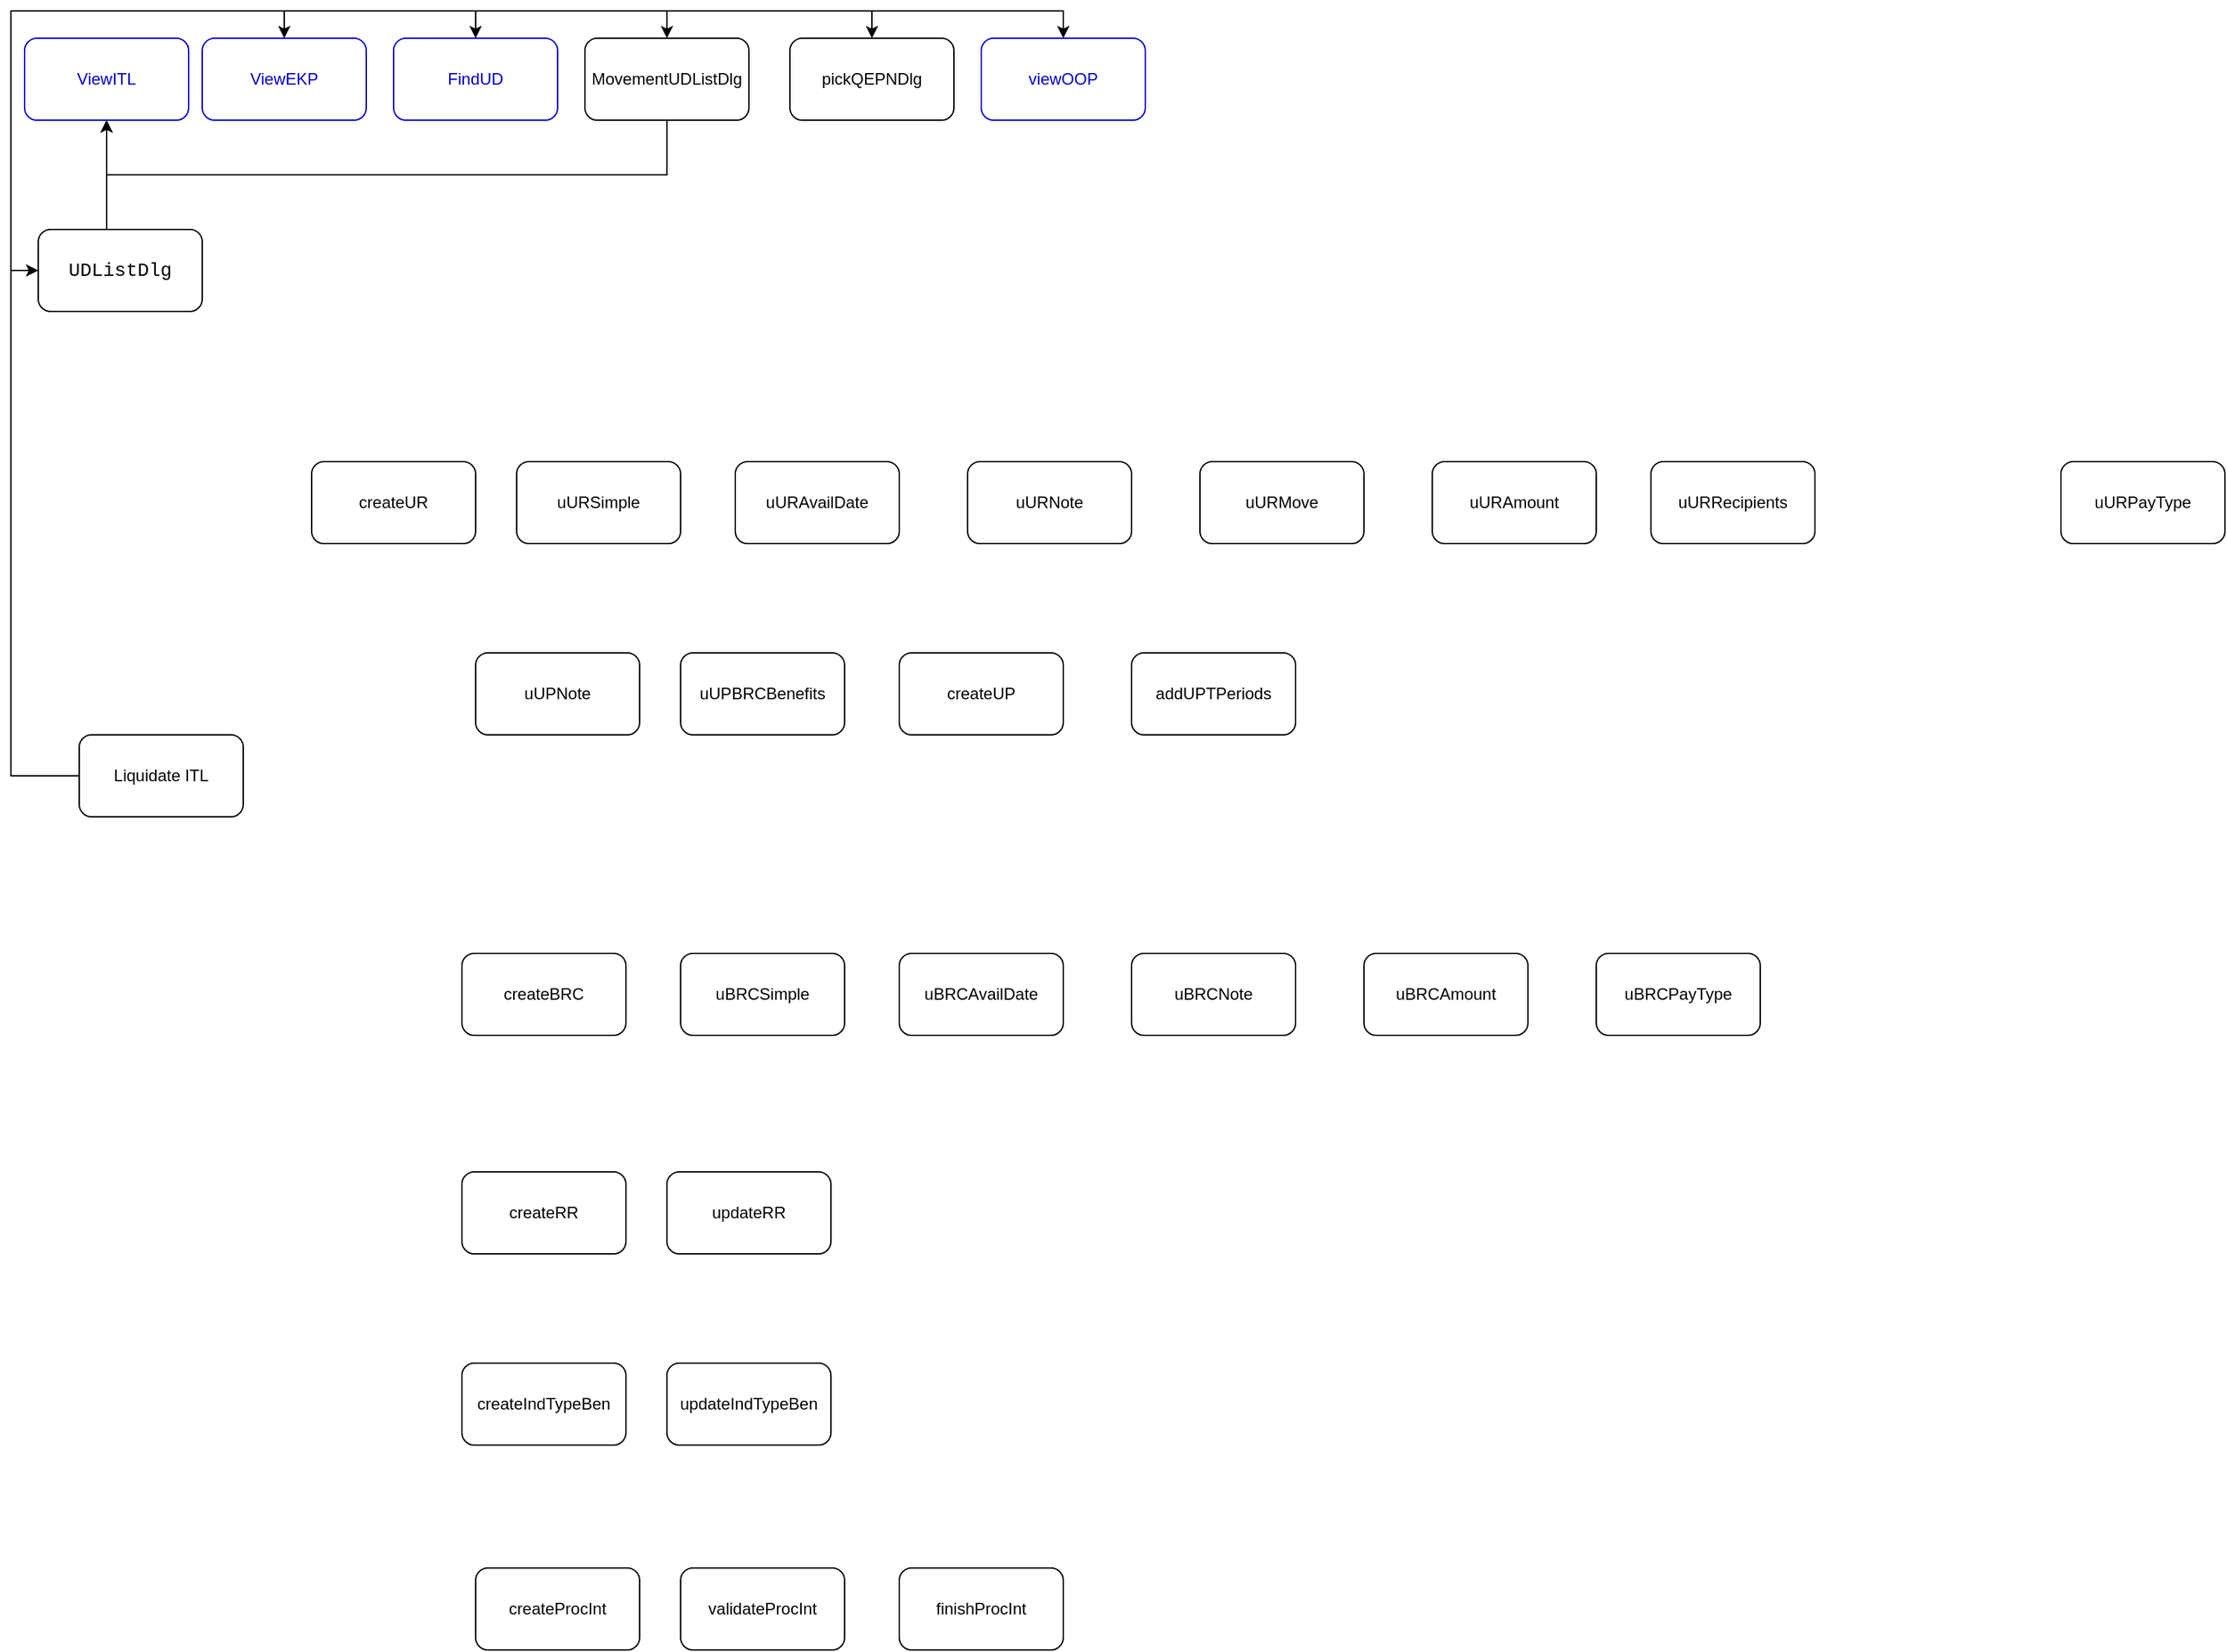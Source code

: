<mxfile version="20.7.4" type="github">
  <diagram name="Page-1" id="ff44883e-f642-bcb2-894b-16b3d25a3f0b">
    <mxGraphModel dx="1687" dy="899" grid="1" gridSize="10" guides="1" tooltips="1" connect="1" arrows="1" fold="1" page="1" pageScale="1.5" pageWidth="1169" pageHeight="827" background="none" math="0" shadow="0">
      <root>
        <mxCell id="0" style=";html=1;" />
        <mxCell id="1" style=";html=1;" parent="0" />
        <mxCell id="CPEBWeiOF8M4rC8Qsgtd-8" style="edgeStyle=orthogonalEdgeStyle;rounded=0;orthogonalLoop=1;jettySize=auto;html=1;exitX=0;exitY=0.5;exitDx=0;exitDy=0;entryX=1;entryY=0.5;entryDx=0;entryDy=0;fontColor=#000000;" edge="1" parent="1" source="CPEBWeiOF8M4rC8Qsgtd-1" target="CPEBWeiOF8M4rC8Qsgtd-2">
          <mxGeometry relative="1" as="geometry">
            <Array as="points">
              <mxPoint x="10" y="580" />
              <mxPoint x="10" y="210" />
            </Array>
          </mxGeometry>
        </mxCell>
        <mxCell id="CPEBWeiOF8M4rC8Qsgtd-46" style="edgeStyle=orthogonalEdgeStyle;rounded=0;orthogonalLoop=1;jettySize=auto;html=1;entryX=0.5;entryY=0;entryDx=0;entryDy=0;fontColor=#000000;" edge="1" parent="1" source="CPEBWeiOF8M4rC8Qsgtd-1" target="CPEBWeiOF8M4rC8Qsgtd-6">
          <mxGeometry relative="1" as="geometry">
            <Array as="points">
              <mxPoint x="10" y="580" />
              <mxPoint x="10" y="20" />
              <mxPoint x="210" y="20" />
            </Array>
          </mxGeometry>
        </mxCell>
        <mxCell id="CPEBWeiOF8M4rC8Qsgtd-47" style="edgeStyle=orthogonalEdgeStyle;rounded=0;orthogonalLoop=1;jettySize=auto;html=1;entryX=0.5;entryY=0;entryDx=0;entryDy=0;fontColor=#000000;exitX=0;exitY=0.5;exitDx=0;exitDy=0;" edge="1" parent="1" source="CPEBWeiOF8M4rC8Qsgtd-1" target="CPEBWeiOF8M4rC8Qsgtd-4">
          <mxGeometry relative="1" as="geometry">
            <Array as="points">
              <mxPoint x="10" y="580" />
              <mxPoint x="10" y="20" />
              <mxPoint x="350" y="20" />
            </Array>
          </mxGeometry>
        </mxCell>
        <mxCell id="CPEBWeiOF8M4rC8Qsgtd-53" style="edgeStyle=orthogonalEdgeStyle;rounded=0;orthogonalLoop=1;jettySize=auto;html=1;entryX=0.5;entryY=0;entryDx=0;entryDy=0;fontColor=#000000;" edge="1" parent="1" source="CPEBWeiOF8M4rC8Qsgtd-1" target="CPEBWeiOF8M4rC8Qsgtd-5">
          <mxGeometry relative="1" as="geometry">
            <Array as="points">
              <mxPoint x="10" y="580" />
              <mxPoint x="10" y="20" />
              <mxPoint x="490" y="20" />
            </Array>
          </mxGeometry>
        </mxCell>
        <mxCell id="CPEBWeiOF8M4rC8Qsgtd-54" style="edgeStyle=orthogonalEdgeStyle;rounded=0;orthogonalLoop=1;jettySize=auto;html=1;entryX=0.5;entryY=0;entryDx=0;entryDy=0;fontColor=#000000;" edge="1" parent="1" source="CPEBWeiOF8M4rC8Qsgtd-1" target="CPEBWeiOF8M4rC8Qsgtd-11">
          <mxGeometry relative="1" as="geometry">
            <Array as="points">
              <mxPoint x="10" y="580" />
              <mxPoint x="10" y="20" />
              <mxPoint x="640" y="20" />
            </Array>
          </mxGeometry>
        </mxCell>
        <mxCell id="CPEBWeiOF8M4rC8Qsgtd-55" style="edgeStyle=orthogonalEdgeStyle;rounded=0;orthogonalLoop=1;jettySize=auto;html=1;entryX=0.5;entryY=0;entryDx=0;entryDy=0;fontColor=#0000CC;" edge="1" parent="1" source="CPEBWeiOF8M4rC8Qsgtd-1" target="CPEBWeiOF8M4rC8Qsgtd-13">
          <mxGeometry relative="1" as="geometry">
            <Array as="points">
              <mxPoint x="10" y="580" />
              <mxPoint x="10" y="20" />
              <mxPoint x="780" y="20" />
            </Array>
          </mxGeometry>
        </mxCell>
        <mxCell id="CPEBWeiOF8M4rC8Qsgtd-1" value="Liquidate ITL" style="rounded=1;whiteSpace=wrap;html=1;" vertex="1" parent="1">
          <mxGeometry x="60" y="550" width="120" height="60" as="geometry" />
        </mxCell>
        <mxCell id="CPEBWeiOF8M4rC8Qsgtd-51" style="edgeStyle=orthogonalEdgeStyle;rounded=0;orthogonalLoop=1;jettySize=auto;html=1;entryX=0.5;entryY=1;entryDx=0;entryDy=0;fontColor=#000000;" edge="1" parent="1" source="CPEBWeiOF8M4rC8Qsgtd-2" target="CPEBWeiOF8M4rC8Qsgtd-39">
          <mxGeometry relative="1" as="geometry">
            <Array as="points">
              <mxPoint x="80" y="160" />
              <mxPoint x="80" y="160" />
            </Array>
          </mxGeometry>
        </mxCell>
        <mxCell id="CPEBWeiOF8M4rC8Qsgtd-2" value="&lt;font face=&quot;Consolas, Courier New, monospace&quot;&gt;&lt;span style=&quot;font-size: 14px;&quot;&gt;UDListDlg&lt;/span&gt;&lt;/font&gt;" style="rounded=1;whiteSpace=wrap;html=1;direction=west;" vertex="1" parent="1">
          <mxGeometry x="30" y="180" width="120" height="60" as="geometry" />
        </mxCell>
        <mxCell id="CPEBWeiOF8M4rC8Qsgtd-4" value="FindUD" style="rounded=1;whiteSpace=wrap;html=1;fontColor=#0000CC;strokeColor=#0000CC;" vertex="1" parent="1">
          <mxGeometry x="290" y="40" width="120" height="60" as="geometry" />
        </mxCell>
        <mxCell id="CPEBWeiOF8M4rC8Qsgtd-52" style="edgeStyle=orthogonalEdgeStyle;rounded=0;orthogonalLoop=1;jettySize=auto;html=1;fontColor=#000000;" edge="1" parent="1" source="CPEBWeiOF8M4rC8Qsgtd-5">
          <mxGeometry relative="1" as="geometry">
            <mxPoint x="80" y="100" as="targetPoint" />
            <Array as="points">
              <mxPoint x="490" y="140" />
              <mxPoint x="80" y="140" />
            </Array>
          </mxGeometry>
        </mxCell>
        <mxCell id="CPEBWeiOF8M4rC8Qsgtd-5" value="MovementUDListDlg" style="rounded=1;whiteSpace=wrap;html=1;fontColor=#000000;" vertex="1" parent="1">
          <mxGeometry x="430" y="40" width="120" height="60" as="geometry" />
        </mxCell>
        <mxCell id="CPEBWeiOF8M4rC8Qsgtd-6" value="ViewEKP" style="rounded=1;whiteSpace=wrap;html=1;fontColor=#0000CC;strokeColor=#0000CC;" vertex="1" parent="1">
          <mxGeometry x="150" y="40" width="120" height="60" as="geometry" />
        </mxCell>
        <mxCell id="CPEBWeiOF8M4rC8Qsgtd-11" value="pickQEPNDlg" style="rounded=1;whiteSpace=wrap;html=1;fontColor=#000000;" vertex="1" parent="1">
          <mxGeometry x="580" y="40" width="120" height="60" as="geometry" />
        </mxCell>
        <mxCell id="CPEBWeiOF8M4rC8Qsgtd-13" value="viewOOP" style="rounded=1;whiteSpace=wrap;html=1;fontColor=#0000CC;strokeColor=#0000CC;" vertex="1" parent="1">
          <mxGeometry x="720" y="40" width="120" height="60" as="geometry" />
        </mxCell>
        <mxCell id="CPEBWeiOF8M4rC8Qsgtd-14" value="createUR" style="rounded=1;whiteSpace=wrap;html=1;fontColor=#000000;" vertex="1" parent="1">
          <mxGeometry x="230" y="350" width="120" height="60" as="geometry" />
        </mxCell>
        <mxCell id="CPEBWeiOF8M4rC8Qsgtd-15" value="createBRC" style="rounded=1;whiteSpace=wrap;html=1;fontColor=#000000;" vertex="1" parent="1">
          <mxGeometry x="340" y="710" width="120" height="60" as="geometry" />
        </mxCell>
        <mxCell id="CPEBWeiOF8M4rC8Qsgtd-16" value="createRR" style="rounded=1;whiteSpace=wrap;html=1;fontColor=#000000;" vertex="1" parent="1">
          <mxGeometry x="340" y="870" width="120" height="60" as="geometry" />
        </mxCell>
        <mxCell id="CPEBWeiOF8M4rC8Qsgtd-17" value="updateRR" style="rounded=1;whiteSpace=wrap;html=1;fontColor=#000000;" vertex="1" parent="1">
          <mxGeometry x="490" y="870" width="120" height="60" as="geometry" />
        </mxCell>
        <mxCell id="CPEBWeiOF8M4rC8Qsgtd-18" value="createIndTypeBen" style="rounded=1;whiteSpace=wrap;html=1;fontColor=#000000;" vertex="1" parent="1">
          <mxGeometry x="340" y="1010" width="120" height="60" as="geometry" />
        </mxCell>
        <mxCell id="CPEBWeiOF8M4rC8Qsgtd-19" value="updateIndTypeBen" style="rounded=1;whiteSpace=wrap;html=1;fontColor=#000000;" vertex="1" parent="1">
          <mxGeometry x="490" y="1010" width="120" height="60" as="geometry" />
        </mxCell>
        <mxCell id="CPEBWeiOF8M4rC8Qsgtd-20" value="uURSimple" style="rounded=1;whiteSpace=wrap;html=1;fontColor=#000000;" vertex="1" parent="1">
          <mxGeometry x="380" y="350" width="120" height="60" as="geometry" />
        </mxCell>
        <mxCell id="CPEBWeiOF8M4rC8Qsgtd-21" value="uURAvailDate" style="rounded=1;whiteSpace=wrap;html=1;fontColor=#000000;" vertex="1" parent="1">
          <mxGeometry x="540" y="350" width="120" height="60" as="geometry" />
        </mxCell>
        <mxCell id="CPEBWeiOF8M4rC8Qsgtd-22" value="uURNote" style="rounded=1;whiteSpace=wrap;html=1;fontColor=#000000;" vertex="1" parent="1">
          <mxGeometry x="710" y="350" width="120" height="60" as="geometry" />
        </mxCell>
        <mxCell id="CPEBWeiOF8M4rC8Qsgtd-23" value="uURMove" style="rounded=1;whiteSpace=wrap;html=1;fontColor=#000000;" vertex="1" parent="1">
          <mxGeometry x="880" y="350" width="120" height="60" as="geometry" />
        </mxCell>
        <mxCell id="CPEBWeiOF8M4rC8Qsgtd-24" value="uURAmount" style="rounded=1;whiteSpace=wrap;html=1;fontColor=#000000;" vertex="1" parent="1">
          <mxGeometry x="1050" y="350" width="120" height="60" as="geometry" />
        </mxCell>
        <mxCell id="CPEBWeiOF8M4rC8Qsgtd-25" value="uURRecipients" style="rounded=1;whiteSpace=wrap;html=1;fontColor=#000000;" vertex="1" parent="1">
          <mxGeometry x="1210" y="350" width="120" height="60" as="geometry" />
        </mxCell>
        <mxCell id="CPEBWeiOF8M4rC8Qsgtd-26" value="uURPayType" style="rounded=1;whiteSpace=wrap;html=1;fontColor=#000000;" vertex="1" parent="1">
          <mxGeometry x="1510" y="350" width="120" height="60" as="geometry" />
        </mxCell>
        <mxCell id="CPEBWeiOF8M4rC8Qsgtd-27" value="uUPNote" style="rounded=1;whiteSpace=wrap;html=1;fontColor=#000000;" vertex="1" parent="1">
          <mxGeometry x="350" y="490" width="120" height="60" as="geometry" />
        </mxCell>
        <mxCell id="CPEBWeiOF8M4rC8Qsgtd-28" value="uUPBRCBenefits" style="rounded=1;whiteSpace=wrap;html=1;fontColor=#000000;" vertex="1" parent="1">
          <mxGeometry x="500" y="490" width="120" height="60" as="geometry" />
        </mxCell>
        <mxCell id="CPEBWeiOF8M4rC8Qsgtd-29" value="createUP" style="rounded=1;whiteSpace=wrap;html=1;fontColor=#000000;" vertex="1" parent="1">
          <mxGeometry x="660" y="490" width="120" height="60" as="geometry" />
        </mxCell>
        <mxCell id="CPEBWeiOF8M4rC8Qsgtd-30" value="addUPTPeriods" style="rounded=1;whiteSpace=wrap;html=1;fontColor=#000000;" vertex="1" parent="1">
          <mxGeometry x="830" y="490" width="120" height="60" as="geometry" />
        </mxCell>
        <mxCell id="CPEBWeiOF8M4rC8Qsgtd-31" value="uBRCSimple" style="rounded=1;whiteSpace=wrap;html=1;fontColor=#000000;" vertex="1" parent="1">
          <mxGeometry x="500" y="710" width="120" height="60" as="geometry" />
        </mxCell>
        <mxCell id="CPEBWeiOF8M4rC8Qsgtd-32" value="uBRCAvailDate" style="rounded=1;whiteSpace=wrap;html=1;fontColor=#000000;" vertex="1" parent="1">
          <mxGeometry x="660" y="710" width="120" height="60" as="geometry" />
        </mxCell>
        <mxCell id="CPEBWeiOF8M4rC8Qsgtd-33" value="uBRCNote" style="rounded=1;whiteSpace=wrap;html=1;fontColor=#000000;" vertex="1" parent="1">
          <mxGeometry x="830" y="710" width="120" height="60" as="geometry" />
        </mxCell>
        <mxCell id="CPEBWeiOF8M4rC8Qsgtd-34" value="uBRCAmount" style="rounded=1;whiteSpace=wrap;html=1;fontColor=#000000;" vertex="1" parent="1">
          <mxGeometry x="1000" y="710" width="120" height="60" as="geometry" />
        </mxCell>
        <mxCell id="CPEBWeiOF8M4rC8Qsgtd-35" value="uBRCPayType" style="rounded=1;whiteSpace=wrap;html=1;fontColor=#000000;" vertex="1" parent="1">
          <mxGeometry x="1170" y="710" width="120" height="60" as="geometry" />
        </mxCell>
        <mxCell id="CPEBWeiOF8M4rC8Qsgtd-36" value="createProcInt" style="rounded=1;whiteSpace=wrap;html=1;fontColor=#000000;" vertex="1" parent="1">
          <mxGeometry x="350" y="1160" width="120" height="60" as="geometry" />
        </mxCell>
        <mxCell id="CPEBWeiOF8M4rC8Qsgtd-37" value="validateProcInt" style="rounded=1;whiteSpace=wrap;html=1;fontColor=#000000;" vertex="1" parent="1">
          <mxGeometry x="500" y="1160" width="120" height="60" as="geometry" />
        </mxCell>
        <mxCell id="CPEBWeiOF8M4rC8Qsgtd-38" value="finishProcInt" style="rounded=1;whiteSpace=wrap;html=1;fontColor=#000000;" vertex="1" parent="1">
          <mxGeometry x="660" y="1160" width="120" height="60" as="geometry" />
        </mxCell>
        <mxCell id="CPEBWeiOF8M4rC8Qsgtd-39" value="ViewITL" style="rounded=1;whiteSpace=wrap;html=1;fontColor=#0000CC;strokeColor=#0000CC;" vertex="1" parent="1">
          <mxGeometry x="20" y="40" width="120" height="60" as="geometry" />
        </mxCell>
      </root>
    </mxGraphModel>
  </diagram>
</mxfile>

